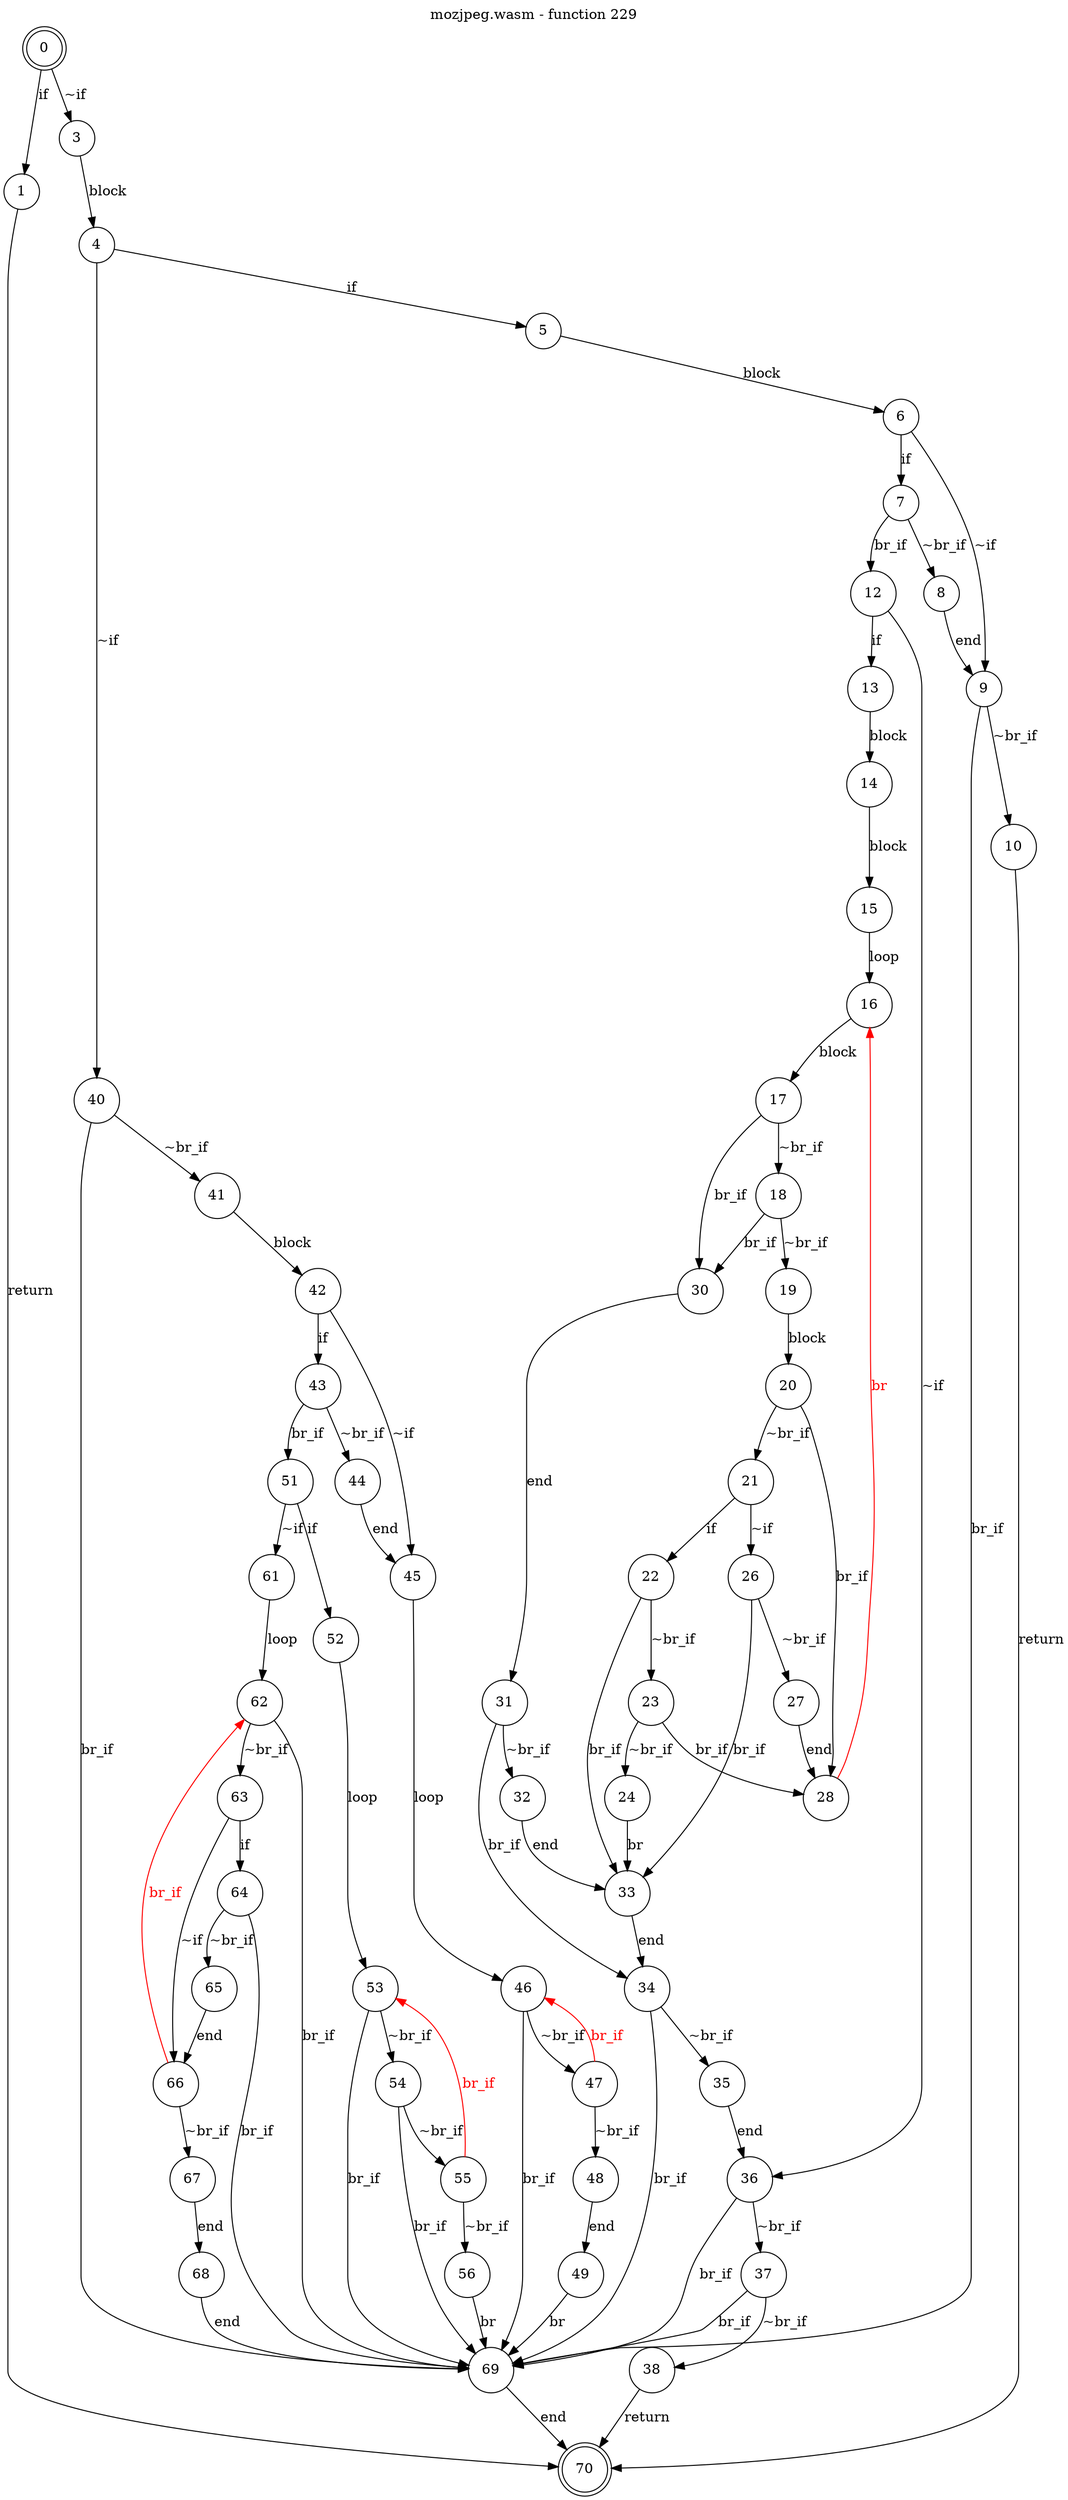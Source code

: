 digraph finite_state_machine {
    label = "mozjpeg.wasm - function 229"
    labelloc =  t
    labelfontsize = 16
    labelfontcolor = black
    labelfontname = "Helvetica"
    node [shape = doublecircle]; 0 70;
    node [shape = circle];
    0 -> 1[label="if"];
    0 -> 3[label="~if"];
    1 -> 70[label="return"];
    3 -> 4[label="block"];
    4 -> 5[label="if"];
    4 -> 40[label="~if"];
    5 -> 6[label="block"];
    6 -> 7[label="if"];
    6 -> 9[label="~if"];
    7 -> 8[label="~br_if"];
    7 -> 12[label="br_if"];
    8 -> 9[label="end"];
    9 -> 10[label="~br_if"];
    9 -> 69[label="br_if"];
    10 -> 70[label="return"];
    12 -> 13[label="if"];
    12 -> 36[label="~if"];
    13 -> 14[label="block"];
    14 -> 15[label="block"];
    15 -> 16[label="loop"];
    16 -> 17[label="block"];
    17 -> 18[label="~br_if"];
    17 -> 30[label="br_if"];
    18 -> 19[label="~br_if"];
    18 -> 30[label="br_if"];
    19 -> 20[label="block"];
    20 -> 21[label="~br_if"];
    20 -> 28[label="br_if"];
    21 -> 22[label="if"];
    21 -> 26[label="~if"];
    22 -> 23[label="~br_if"];
    22 -> 33[label="br_if"];
    23 -> 24[label="~br_if"];
    23 -> 28[label="br_if"];
    24 -> 33[label="br"];
    26 -> 27[label="~br_if"];
    26 -> 33[label="br_if"];
    27 -> 28[label="end"];
    28 -> 16[color="red" fontcolor="red" label="br"];
    30 -> 31[label="end"];
    31 -> 32[label="~br_if"];
    31 -> 34[label="br_if"];
    32 -> 33[label="end"];
    33 -> 34[label="end"];
    34 -> 35[label="~br_if"];
    34 -> 69[label="br_if"];
    35 -> 36[label="end"];
    36 -> 37[label="~br_if"];
    36 -> 69[label="br_if"];
    37 -> 38[label="~br_if"];
    37 -> 69[label="br_if"];
    38 -> 70[label="return"];
    40 -> 41[label="~br_if"];
    40 -> 69[label="br_if"];
    41 -> 42[label="block"];
    42 -> 43[label="if"];
    42 -> 45[label="~if"];
    43 -> 44[label="~br_if"];
    43 -> 51[label="br_if"];
    44 -> 45[label="end"];
    45 -> 46[label="loop"];
    46 -> 47[label="~br_if"];
    46 -> 69[label="br_if"];
    47 -> 48[label="~br_if"];
    47 -> 46[color="red" fontcolor="red" label="br_if"];
    48 -> 49[label="end"];
    49 -> 69[label="br"];
    51 -> 52[label="if"];
    51 -> 61[label="~if"];
    52 -> 53[label="loop"];
    53 -> 54[label="~br_if"];
    53 -> 69[label="br_if"];
    54 -> 55[label="~br_if"];
    54 -> 69[label="br_if"];
    55 -> 56[label="~br_if"];
    55 -> 53[color="red" fontcolor="red" label="br_if"];
    56 -> 69[label="br"];
    61 -> 62[label="loop"];
    62 -> 63[label="~br_if"];
    62 -> 69[label="br_if"];
    63 -> 64[label="if"];
    63 -> 66[label="~if"];
    64 -> 65[label="~br_if"];
    64 -> 69[label="br_if"];
    65 -> 66[label="end"];
    66 -> 67[label="~br_if"];
    66 -> 62[color="red" fontcolor="red" label="br_if"];
    67 -> 68[label="end"];
    68 -> 69[label="end"];
    69 -> 70[label="end"];
}
